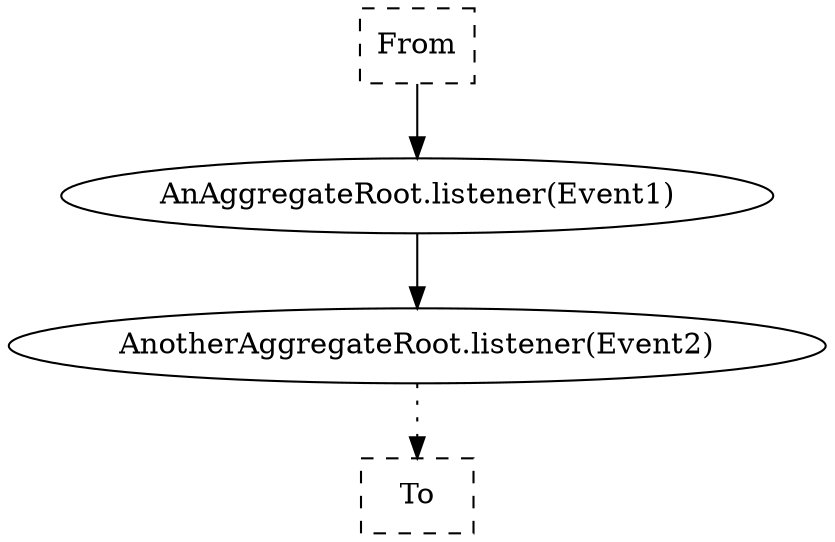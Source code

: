 digraph {
splines=spline;
"AnotherAggregateRoot.listener(Event2)" -> "To" [style=dotted];
"AnAggregateRoot.listener(Event1)" -> "AnotherAggregateRoot.listener(Event2)" [style=solid];
"From" -> "AnAggregateRoot.listener(Event1)" [style=solid];
"AnotherAggregateRoot.listener(Event2)"[shape=ellipse];
"From"[shape=box,style=dashed];
"To"[shape=box,style=dashed];
"AnAggregateRoot.listener(Event1)"[shape=ellipse];
}
